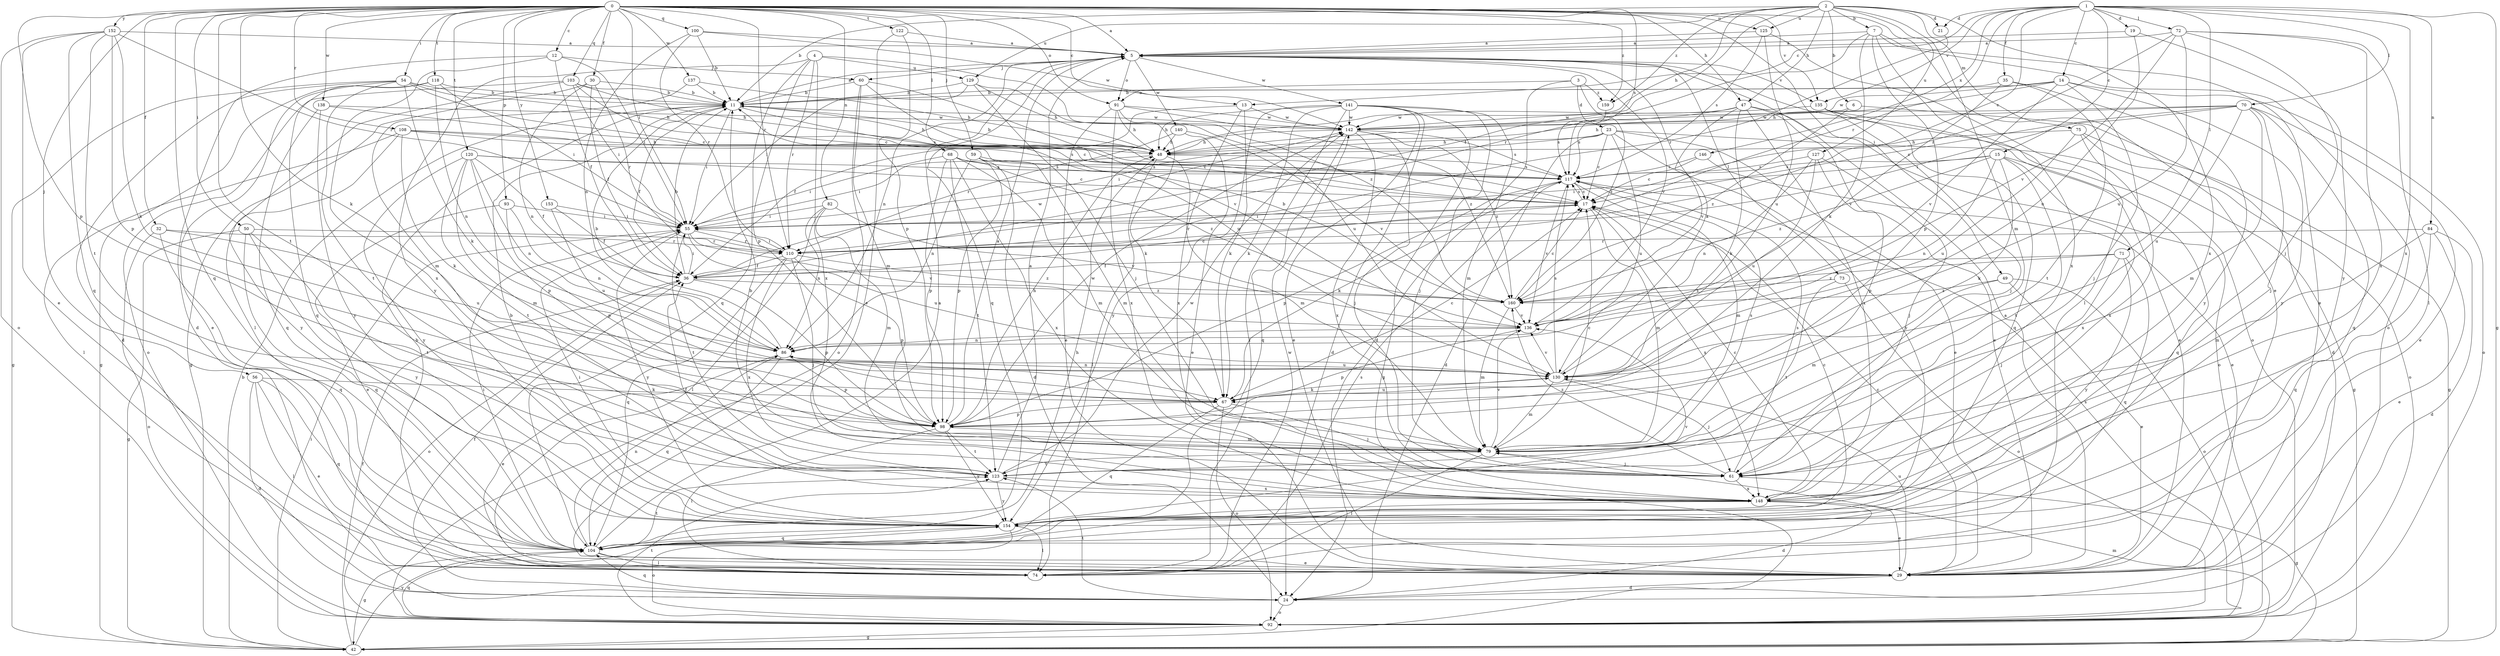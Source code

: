 strict digraph  {
0;
1;
2;
3;
4;
5;
6;
7;
11;
12;
13;
14;
15;
17;
19;
21;
23;
24;
29;
30;
32;
35;
36;
42;
47;
48;
49;
50;
54;
55;
56;
59;
60;
61;
67;
68;
70;
71;
72;
73;
74;
75;
79;
82;
84;
86;
91;
92;
93;
98;
100;
103;
104;
108;
110;
117;
118;
120;
122;
123;
125;
127;
129;
130;
135;
136;
137;
138;
140;
141;
142;
146;
148;
152;
153;
154;
159;
160;
0 -> 5  [label=a];
0 -> 12  [label=c];
0 -> 13  [label=c];
0 -> 29  [label=e];
0 -> 30  [label=f];
0 -> 32  [label=f];
0 -> 47  [label=h];
0 -> 49  [label=i];
0 -> 50  [label=i];
0 -> 54  [label=i];
0 -> 55  [label=i];
0 -> 56  [label=j];
0 -> 59  [label=j];
0 -> 67  [label=k];
0 -> 68  [label=l];
0 -> 82  [label=n];
0 -> 91  [label=o];
0 -> 93  [label=p];
0 -> 98  [label=p];
0 -> 100  [label=q];
0 -> 103  [label=q];
0 -> 104  [label=q];
0 -> 108  [label=r];
0 -> 110  [label=r];
0 -> 117  [label=s];
0 -> 118  [label=t];
0 -> 120  [label=t];
0 -> 122  [label=t];
0 -> 123  [label=t];
0 -> 125  [label=u];
0 -> 135  [label=v];
0 -> 137  [label=w];
0 -> 138  [label=w];
0 -> 152  [label=y];
0 -> 153  [label=y];
0 -> 159  [label=z];
1 -> 13  [label=c];
1 -> 14  [label=c];
1 -> 15  [label=c];
1 -> 17  [label=c];
1 -> 19  [label=d];
1 -> 21  [label=d];
1 -> 35  [label=f];
1 -> 42  [label=g];
1 -> 70  [label=l];
1 -> 71  [label=l];
1 -> 72  [label=l];
1 -> 84  [label=n];
1 -> 110  [label=r];
1 -> 135  [label=v];
1 -> 146  [label=x];
1 -> 148  [label=x];
2 -> 6  [label=b];
2 -> 7  [label=b];
2 -> 11  [label=b];
2 -> 21  [label=d];
2 -> 36  [label=f];
2 -> 47  [label=h];
2 -> 48  [label=h];
2 -> 75  [label=m];
2 -> 79  [label=m];
2 -> 125  [label=u];
2 -> 127  [label=u];
2 -> 129  [label=u];
2 -> 148  [label=x];
2 -> 159  [label=z];
3 -> 23  [label=d];
3 -> 24  [label=d];
3 -> 91  [label=o];
3 -> 159  [label=z];
3 -> 160  [label=z];
4 -> 98  [label=p];
4 -> 104  [label=q];
4 -> 110  [label=r];
4 -> 129  [label=u];
4 -> 148  [label=x];
4 -> 154  [label=y];
4 -> 160  [label=z];
5 -> 60  [label=j];
5 -> 73  [label=l];
5 -> 86  [label=n];
5 -> 91  [label=o];
5 -> 92  [label=o];
5 -> 104  [label=q];
5 -> 135  [label=v];
5 -> 136  [label=v];
5 -> 140  [label=w];
5 -> 141  [label=w];
6 -> 24  [label=d];
6 -> 142  [label=w];
6 -> 160  [label=z];
7 -> 5  [label=a];
7 -> 29  [label=e];
7 -> 67  [label=k];
7 -> 92  [label=o];
7 -> 98  [label=p];
7 -> 110  [label=r];
7 -> 148  [label=x];
11 -> 5  [label=a];
11 -> 36  [label=f];
11 -> 48  [label=h];
11 -> 55  [label=i];
11 -> 117  [label=s];
11 -> 142  [label=w];
12 -> 24  [label=d];
12 -> 36  [label=f];
12 -> 55  [label=i];
12 -> 60  [label=j];
12 -> 148  [label=x];
13 -> 36  [label=f];
13 -> 67  [label=k];
13 -> 142  [label=w];
13 -> 148  [label=x];
14 -> 11  [label=b];
14 -> 48  [label=h];
14 -> 61  [label=j];
14 -> 92  [label=o];
14 -> 136  [label=v];
14 -> 142  [label=w];
14 -> 154  [label=y];
15 -> 55  [label=i];
15 -> 67  [label=k];
15 -> 86  [label=n];
15 -> 104  [label=q];
15 -> 117  [label=s];
15 -> 123  [label=t];
15 -> 148  [label=x];
15 -> 160  [label=z];
17 -> 55  [label=i];
17 -> 79  [label=m];
17 -> 110  [label=r];
17 -> 117  [label=s];
17 -> 148  [label=x];
19 -> 5  [label=a];
19 -> 130  [label=u];
19 -> 154  [label=y];
21 -> 110  [label=r];
23 -> 17  [label=c];
23 -> 24  [label=d];
23 -> 29  [label=e];
23 -> 42  [label=g];
23 -> 48  [label=h];
23 -> 55  [label=i];
23 -> 130  [label=u];
23 -> 154  [label=y];
24 -> 36  [label=f];
24 -> 92  [label=o];
24 -> 104  [label=q];
24 -> 123  [label=t];
29 -> 5  [label=a];
29 -> 17  [label=c];
29 -> 24  [label=d];
29 -> 130  [label=u];
30 -> 11  [label=b];
30 -> 36  [label=f];
30 -> 42  [label=g];
30 -> 86  [label=n];
30 -> 110  [label=r];
32 -> 92  [label=o];
32 -> 104  [label=q];
32 -> 110  [label=r];
32 -> 130  [label=u];
35 -> 11  [label=b];
35 -> 123  [label=t];
35 -> 136  [label=v];
35 -> 154  [label=y];
36 -> 11  [label=b];
36 -> 17  [label=c];
36 -> 55  [label=i];
36 -> 92  [label=o];
36 -> 98  [label=p];
36 -> 142  [label=w];
36 -> 160  [label=z];
42 -> 11  [label=b];
42 -> 36  [label=f];
42 -> 55  [label=i];
42 -> 79  [label=m];
42 -> 154  [label=y];
47 -> 29  [label=e];
47 -> 67  [label=k];
47 -> 92  [label=o];
47 -> 117  [label=s];
47 -> 136  [label=v];
47 -> 142  [label=w];
47 -> 148  [label=x];
48 -> 11  [label=b];
48 -> 55  [label=i];
48 -> 74  [label=l];
48 -> 79  [label=m];
48 -> 117  [label=s];
49 -> 29  [label=e];
49 -> 79  [label=m];
49 -> 92  [label=o];
49 -> 160  [label=z];
50 -> 42  [label=g];
50 -> 104  [label=q];
50 -> 110  [label=r];
50 -> 123  [label=t];
50 -> 154  [label=y];
54 -> 11  [label=b];
54 -> 17  [label=c];
54 -> 24  [label=d];
54 -> 29  [label=e];
54 -> 42  [label=g];
54 -> 48  [label=h];
54 -> 67  [label=k];
54 -> 123  [label=t];
55 -> 110  [label=r];
55 -> 123  [label=t];
55 -> 130  [label=u];
55 -> 136  [label=v];
55 -> 154  [label=y];
56 -> 24  [label=d];
56 -> 29  [label=e];
56 -> 67  [label=k];
56 -> 74  [label=l];
56 -> 104  [label=q];
59 -> 24  [label=d];
59 -> 79  [label=m];
59 -> 86  [label=n];
59 -> 98  [label=p];
59 -> 117  [label=s];
60 -> 11  [label=b];
60 -> 79  [label=m];
60 -> 92  [label=o];
60 -> 130  [label=u];
60 -> 136  [label=v];
61 -> 11  [label=b];
61 -> 42  [label=g];
61 -> 117  [label=s];
61 -> 148  [label=x];
61 -> 160  [label=z];
67 -> 17  [label=c];
67 -> 61  [label=j];
67 -> 92  [label=o];
67 -> 98  [label=p];
67 -> 104  [label=q];
67 -> 130  [label=u];
68 -> 55  [label=i];
68 -> 79  [label=m];
68 -> 98  [label=p];
68 -> 117  [label=s];
68 -> 123  [label=t];
68 -> 148  [label=x];
68 -> 160  [label=z];
70 -> 17  [label=c];
70 -> 29  [label=e];
70 -> 48  [label=h];
70 -> 55  [label=i];
70 -> 61  [label=j];
70 -> 79  [label=m];
70 -> 104  [label=q];
70 -> 130  [label=u];
70 -> 142  [label=w];
71 -> 36  [label=f];
71 -> 61  [label=j];
71 -> 104  [label=q];
71 -> 154  [label=y];
71 -> 160  [label=z];
72 -> 5  [label=a];
72 -> 61  [label=j];
72 -> 74  [label=l];
72 -> 110  [label=r];
72 -> 130  [label=u];
72 -> 136  [label=v];
72 -> 148  [label=x];
73 -> 92  [label=o];
73 -> 123  [label=t];
73 -> 160  [label=z];
74 -> 11  [label=b];
74 -> 117  [label=s];
74 -> 142  [label=w];
75 -> 42  [label=g];
75 -> 48  [label=h];
75 -> 92  [label=o];
75 -> 130  [label=u];
75 -> 148  [label=x];
79 -> 17  [label=c];
79 -> 61  [label=j];
79 -> 74  [label=l];
79 -> 117  [label=s];
79 -> 123  [label=t];
79 -> 136  [label=v];
82 -> 55  [label=i];
82 -> 74  [label=l];
82 -> 79  [label=m];
82 -> 86  [label=n];
82 -> 136  [label=v];
84 -> 24  [label=d];
84 -> 29  [label=e];
84 -> 79  [label=m];
84 -> 104  [label=q];
84 -> 110  [label=r];
86 -> 11  [label=b];
86 -> 29  [label=e];
86 -> 98  [label=p];
86 -> 104  [label=q];
86 -> 130  [label=u];
91 -> 29  [label=e];
91 -> 48  [label=h];
91 -> 67  [label=k];
91 -> 142  [label=w];
91 -> 148  [label=x];
91 -> 160  [label=z];
92 -> 42  [label=g];
92 -> 104  [label=q];
92 -> 117  [label=s];
92 -> 123  [label=t];
93 -> 29  [label=e];
93 -> 55  [label=i];
93 -> 86  [label=n];
93 -> 98  [label=p];
98 -> 5  [label=a];
98 -> 48  [label=h];
98 -> 74  [label=l];
98 -> 79  [label=m];
98 -> 123  [label=t];
98 -> 142  [label=w];
98 -> 154  [label=y];
100 -> 5  [label=a];
100 -> 11  [label=b];
100 -> 86  [label=n];
100 -> 110  [label=r];
100 -> 142  [label=w];
103 -> 11  [label=b];
103 -> 17  [label=c];
103 -> 48  [label=h];
103 -> 55  [label=i];
103 -> 74  [label=l];
103 -> 92  [label=o];
104 -> 5  [label=a];
104 -> 29  [label=e];
104 -> 42  [label=g];
104 -> 48  [label=h];
104 -> 55  [label=i];
104 -> 74  [label=l];
104 -> 86  [label=n];
104 -> 123  [label=t];
108 -> 17  [label=c];
108 -> 48  [label=h];
108 -> 67  [label=k];
108 -> 74  [label=l];
108 -> 117  [label=s];
108 -> 154  [label=y];
110 -> 36  [label=f];
110 -> 55  [label=i];
110 -> 61  [label=j];
110 -> 98  [label=p];
110 -> 104  [label=q];
110 -> 148  [label=x];
110 -> 160  [label=z];
117 -> 17  [label=c];
117 -> 67  [label=k];
117 -> 79  [label=m];
117 -> 98  [label=p];
117 -> 136  [label=v];
118 -> 11  [label=b];
118 -> 42  [label=g];
118 -> 55  [label=i];
118 -> 86  [label=n];
118 -> 104  [label=q];
120 -> 17  [label=c];
120 -> 36  [label=f];
120 -> 79  [label=m];
120 -> 86  [label=n];
120 -> 98  [label=p];
120 -> 117  [label=s];
120 -> 123  [label=t];
120 -> 154  [label=y];
122 -> 5  [label=a];
122 -> 29  [label=e];
122 -> 98  [label=p];
123 -> 5  [label=a];
123 -> 142  [label=w];
123 -> 148  [label=x];
123 -> 154  [label=y];
125 -> 5  [label=a];
125 -> 74  [label=l];
125 -> 117  [label=s];
125 -> 130  [label=u];
127 -> 61  [label=j];
127 -> 86  [label=n];
127 -> 98  [label=p];
127 -> 117  [label=s];
127 -> 130  [label=u];
129 -> 11  [label=b];
129 -> 48  [label=h];
129 -> 55  [label=i];
129 -> 61  [label=j];
129 -> 130  [label=u];
130 -> 5  [label=a];
130 -> 61  [label=j];
130 -> 67  [label=k];
130 -> 79  [label=m];
130 -> 86  [label=n];
130 -> 117  [label=s];
130 -> 136  [label=v];
135 -> 29  [label=e];
135 -> 61  [label=j];
135 -> 104  [label=q];
135 -> 142  [label=w];
136 -> 86  [label=n];
136 -> 98  [label=p];
137 -> 11  [label=b];
137 -> 48  [label=h];
137 -> 79  [label=m];
138 -> 17  [label=c];
138 -> 104  [label=q];
138 -> 142  [label=w];
138 -> 154  [label=y];
140 -> 29  [label=e];
140 -> 48  [label=h];
140 -> 110  [label=r];
140 -> 136  [label=v];
141 -> 24  [label=d];
141 -> 29  [label=e];
141 -> 42  [label=g];
141 -> 48  [label=h];
141 -> 61  [label=j];
141 -> 67  [label=k];
141 -> 74  [label=l];
141 -> 79  [label=m];
141 -> 142  [label=w];
141 -> 154  [label=y];
142 -> 48  [label=h];
142 -> 61  [label=j];
142 -> 104  [label=q];
142 -> 117  [label=s];
142 -> 148  [label=x];
142 -> 160  [label=z];
146 -> 17  [label=c];
146 -> 29  [label=e];
146 -> 117  [label=s];
148 -> 17  [label=c];
148 -> 24  [label=d];
148 -> 29  [label=e];
148 -> 36  [label=f];
148 -> 154  [label=y];
152 -> 5  [label=a];
152 -> 29  [label=e];
152 -> 55  [label=i];
152 -> 67  [label=k];
152 -> 92  [label=o];
152 -> 98  [label=p];
152 -> 104  [label=q];
152 -> 123  [label=t];
153 -> 36  [label=f];
153 -> 55  [label=i];
153 -> 130  [label=u];
154 -> 11  [label=b];
154 -> 17  [label=c];
154 -> 55  [label=i];
154 -> 74  [label=l];
154 -> 92  [label=o];
154 -> 104  [label=q];
154 -> 136  [label=v];
159 -> 117  [label=s];
160 -> 11  [label=b];
160 -> 17  [label=c];
160 -> 79  [label=m];
160 -> 136  [label=v];
}
